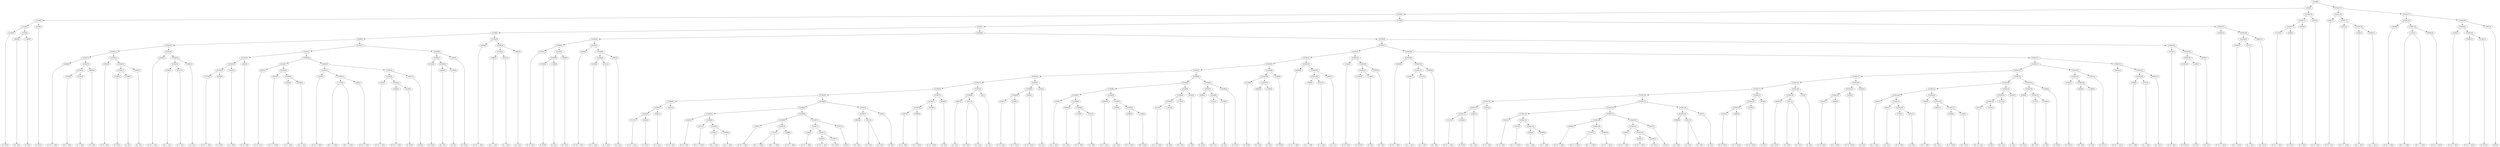 digraph sample{
"L5149(0)"->"[D  Fis](0)"
"L3649(0)"->"[Fis  A](0)"
"L-2386(0)"->"[D  A](0)"
"L5538(5)"->"L3649(0)"
"L5538(5)"->"L-2386(0)"
"L5538(4)"->"L5149(0)"
"L5538(4)"->"L5538(5)"
"L5149(1)"->"[D  Fis](1)"
"L5538(3)"->"L5538(4)"
"L5538(3)"->"L5149(1)"
"L4308(0)"->"[E  Fis  G  A](0)"
"L3289(0)"->"[Cis  G  A](0)"
"L4741(0)"->"[E  G  A](0)"
"L5538(14)"->"L3289(0)"
"L5538(14)"->"L4741(0)"
"L3895(0)"->"[Cis  A](0)"
"L5538(13)"->"L5538(14)"
"L5538(13)"->"L3895(0)"
"L5538(12)"->"L4308(0)"
"L5538(12)"->"L5538(13)"
"L1954(0)"->"[D  Fis  A](0)"
"L5149(2)"->"[D  Fis](2)"
"L-2386(1)"->"[D  A](1)"
"L5538(17)"->"L5149(2)"
"L5538(17)"->"L-2386(1)"
"L3649(1)"->"[Fis  A](1)"
"L5538(16)"->"L5538(17)"
"L5538(16)"->"L3649(1)"
"L5538(15)"->"L1954(0)"
"L5538(15)"->"L5538(16)"
"L5538(11)"->"L5538(12)"
"L5538(11)"->"L5538(15)"
"L4308(1)"->"[E  Fis  G  A](1)"
"L3289(1)"->"[Cis  G  A](1)"
"L4741(1)"->"[E  G  A](1)"
"L5538(20)"->"L3289(1)"
"L5538(20)"->"L4741(1)"
"L3895(1)"->"[Cis  A](1)"
"L5538(19)"->"L5538(20)"
"L5538(19)"->"L3895(1)"
"L5538(18)"->"L4308(1)"
"L5538(18)"->"L5538(19)"
"L5538(10)"->"L5538(11)"
"L5538(10)"->"L5538(18)"
"L-2279(0)"->"[D  Fis  G  A](0)"
"L4296(0)"->"[E  Fis](0)"
"L5538(25)"->"L-2279(0)"
"L5538(25)"->"L4296(0)"
"L4392(0)"->"[D  A  B](0)"
"L5538(24)"->"L5538(25)"
"L5538(24)"->"L4392(0)"
"L4581(0)"->"[E  Fis  G](0)"
"L5538(23)"->"L5538(24)"
"L5538(23)"->"L4581(0)"
"L4581(1)"->"[E  Fis  G](1)"
"L2875(0)"->"[D  E  G  Gis](0)"
"L3564(0)"->"[Cis  E  A](0)"
"L3289(2)"->"[Cis  G  A](2)"
"L5538(29)"->"L3564(0)"
"L5538(29)"->"L3289(2)"
"L5538(28)"->"L2875(0)"
"L5538(28)"->"L5538(29)"
"L5538(27)"->"L4581(1)"
"L5538(27)"->"L5538(28)"
"L1658(0)"->"[D  Fis  G  B](0)"
"L-2253(0)"->"[Fis  G  A  B](0)"
"L-2253(0)"->"[Fis  G  A  B](1)"
"L4308(2)"->"[E  Fis  G  A](2)"
"L5538(32)"->"L-2253(0)"
"L5538(32)"->"L4308(2)"
"L5538(31)"->"L1658(0)"
"L5538(31)"->"L5538(32)"
"L1658(1)"->"[D  Fis  G  B](1)"
"L4308(3)"->"[E  Fis  G  A](3)"
"L5149(3)"->"[D  Fis](3)"
"L5538(35)"->"L4308(3)"
"L5538(35)"->"L5149(3)"
"L5538(34)"->"L1658(1)"
"L5538(34)"->"L5538(35)"
"L5007(0)"->"[rest](0)"
"L5538(33)"->"L5538(34)"
"L5538(33)"->"L5007(0)"
"L5538(30)"->"L5538(31)"
"L5538(30)"->"L5538(33)"
"L5538(26)"->"L5538(27)"
"L5538(26)"->"L5538(30)"
"L5538(22)"->"L5538(23)"
"L5538(22)"->"L5538(26)"
"L5149(4)"->"[D  Fis](4)"
"L3649(2)"->"[Fis  A](2)"
"L-2386(2)"->"[D  A](2)"
"L5538(38)"->"L3649(2)"
"L5538(38)"->"L-2386(2)"
"L5538(37)"->"L5149(4)"
"L5538(37)"->"L5538(38)"
"L5149(5)"->"[D  Fis](5)"
"L5538(36)"->"L5538(37)"
"L5538(36)"->"L5149(5)"
"L5538(21)"->"L5538(22)"
"L5538(21)"->"L5538(36)"
"L5538(9)"->"L5538(10)"
"L5538(9)"->"L5538(21)"
"L4308(4)"->"[E  Fis  G  A](4)"
"L3289(3)"->"[Cis  G  A](3)"
"L4741(2)"->"[E  G  A](2)"
"L5538(41)"->"L3289(3)"
"L5538(41)"->"L4741(2)"
"L3895(2)"->"[Cis  A](2)"
"L5538(40)"->"L5538(41)"
"L5538(40)"->"L3895(2)"
"L5538(39)"->"L4308(4)"
"L5538(39)"->"L5538(40)"
"L5538(8)"->"L5538(9)"
"L5538(8)"->"L5538(39)"
"L1954(1)"->"[D  Fis  A](1)"
"L5149(6)"->"[D  Fis](6)"
"L-2386(3)"->"[D  A](3)"
"L5538(46)"->"L5149(6)"
"L5538(46)"->"L-2386(3)"
"L3649(3)"->"[Fis  A](3)"
"L5538(45)"->"L5538(46)"
"L5538(45)"->"L3649(3)"
"L5538(44)"->"L1954(1)"
"L5538(44)"->"L5538(45)"
"L4308(5)"->"[E  Fis  G  A](5)"
"L3289(4)"->"[Cis  G  A](4)"
"L4741(3)"->"[E  G  A](3)"
"L5538(49)"->"L3289(4)"
"L5538(49)"->"L4741(3)"
"L3895(3)"->"[Cis  A](3)"
"L5538(48)"->"L5538(49)"
"L5538(48)"->"L3895(3)"
"L5538(47)"->"L4308(5)"
"L5538(47)"->"L5538(48)"
"L5538(43)"->"L5538(44)"
"L5538(43)"->"L5538(47)"
"L-2279(1)"->"[D  Fis  G  A](1)"
"L4296(1)"->"[E  Fis](1)"
"L5538(62)"->"L-2279(1)"
"L5538(62)"->"L4296(1)"
"L4392(1)"->"[D  A  B](1)"
"L5538(61)"->"L5538(62)"
"L5538(61)"->"L4392(1)"
"L4581(2)"->"[E  Fis  G](2)"
"L5538(60)"->"L5538(61)"
"L5538(60)"->"L4581(2)"
"L4581(3)"->"[E  Fis  G](3)"
"L2875(1)"->"[D  E  G  Gis](1)"
"L3564(1)"->"[Cis  E  A](1)"
"L3289(5)"->"[Cis  G  A](5)"
"L5538(67)"->"L3564(1)"
"L5538(67)"->"L3289(5)"
"L5538(66)"->"L2875(1)"
"L5538(66)"->"L5538(67)"
"L5538(65)"->"L4581(3)"
"L5538(65)"->"L5538(66)"
"L1658(2)"->"[D  Fis  G  B](2)"
"L-2253(1)"->"[Fis  G  A  B](2)"
"L-2253(1)"->"[Fis  G  A  B](3)"
"L4308(6)"->"[E  Fis  G  A](6)"
"L5538(70)"->"L-2253(1)"
"L5538(70)"->"L4308(6)"
"L5538(69)"->"L1658(2)"
"L5538(69)"->"L5538(70)"
"L1658(3)"->"[D  Fis  G  B](3)"
"L4308(7)"->"[E  Fis  G  A](7)"
"L5149(7)"->"[D  Fis](7)"
"L5538(73)"->"L4308(7)"
"L5538(73)"->"L5149(7)"
"L5538(72)"->"L1658(3)"
"L5538(72)"->"L5538(73)"
"L5007(1)"->"[rest](1)"
"L5538(71)"->"L5538(72)"
"L5538(71)"->"L5007(1)"
"L5538(68)"->"L5538(69)"
"L5538(68)"->"L5538(71)"
"L5538(64)"->"L5538(65)"
"L5538(64)"->"L5538(68)"
"L3895(4)"->"[Cis  A](4)"
"L3911(0)"->"[Cis  E](0)"
"L3911(0)"->"[Cis  E](1)"
"L5538(75)"->"L3895(4)"
"L5538(75)"->"L3911(0)"
"L93(0)"->"[E  A](0)"
"L5538(74)"->"L5538(75)"
"L5538(74)"->"L93(0)"
"L5538(63)"->"L5538(64)"
"L5538(63)"->"L5538(74)"
"L5538(59)"->"L5538(60)"
"L5538(59)"->"L5538(63)"
"L5002(0)"->"[D  Gis  B](0)"
"L4586(0)"->"[D  E  Gis](0)"
"L5538(78)"->"L5002(0)"
"L5538(78)"->"L4586(0)"
"L5038(0)"->"[E  Fis  Gis](0)"
"L5538(77)"->"L5538(78)"
"L5538(77)"->"L5038(0)"
"L4294(0)"->"[D  E](0)"
"L5538(76)"->"L5538(77)"
"L5538(76)"->"L4294(0)"
"L5538(58)"->"L5538(59)"
"L5538(58)"->"L5538(76)"
"L3895(5)"->"[Cis  A](5)"
"L3911(1)"->"[Cis  E](2)"
"L3911(1)"->"[Cis  E](3)"
"L5538(80)"->"L3895(5)"
"L5538(80)"->"L3911(1)"
"L93(1)"->"[E  A](1)"
"L5538(79)"->"L5538(80)"
"L5538(79)"->"L93(1)"
"L5538(57)"->"L5538(58)"
"L5538(57)"->"L5538(79)"
"L5002(1)"->"[D  Gis  B](1)"
"L4586(1)"->"[D  E  Gis](1)"
"L5538(83)"->"L5002(1)"
"L5538(83)"->"L4586(1)"
"L5038(1)"->"[E  Fis  Gis](1)"
"L5538(82)"->"L5538(83)"
"L5538(82)"->"L5038(1)"
"L4294(1)"->"[D  E](1)"
"L5538(81)"->"L5538(82)"
"L5538(81)"->"L4294(1)"
"L5538(56)"->"L5538(57)"
"L5538(56)"->"L5538(81)"
"L3564(2)"->"[Cis  E  A](2)"
"L4602(0)"->"[Cis  D](0)"
"L2796(0)"->"[D  Fis  B](0)"
"L4032(0)"->"[Cis  B](0)"
"L5538(89)"->"L2796(0)"
"L5538(89)"->"L4032(0)"
"L5538(88)"->"L4602(0)"
"L5538(88)"->"L5538(89)"
"L5538(87)"->"L3564(2)"
"L5538(87)"->"L5538(88)"
"L3564(3)"->"[Cis  E  A](3)"
"L3895(6)"->"[Cis  A](6)"
"L4586(2)"->"[D  E  Gis](2)"
"L-2266(0)"->"[Fis  Gis](0)"
"L5538(92)"->"L4586(2)"
"L5538(92)"->"L-2266(0)"
"L5538(91)"->"L3895(6)"
"L5538(91)"->"L5538(92)"
"L5538(90)"->"L3564(3)"
"L5538(90)"->"L5538(91)"
"L5538(86)"->"L5538(87)"
"L5538(86)"->"L5538(90)"
"L4373(0)"->"[Cis  Gis  A](0)"
"L-2302(0)"->"[A  B](0)"
"L5538(95)"->"L4373(0)"
"L5538(95)"->"L-2302(0)"
"L3732(0)"->"[Fis  G](0)"
"L5538(94)"->"L5538(95)"
"L5538(94)"->"L3732(0)"
"L1628(0)"->"[G  A](0)"
"L5538(93)"->"L5538(94)"
"L5538(93)"->"L1628(0)"
"L5538(85)"->"L5538(86)"
"L5538(85)"->"L5538(93)"
"L4296(2)"->"[E  Fis](2)"
"L3732(1)"->"[Fis  G](1)"
"L1628(1)"->"[G  A](1)"
"L5538(98)"->"L3732(1)"
"L5538(98)"->"L1628(1)"
"L5538(97)"->"L4296(2)"
"L5538(97)"->"L5538(98)"
"L4296(3)"->"[E  Fis](3)"
"L5538(96)"->"L5538(97)"
"L5538(96)"->"L4296(3)"
"L5538(84)"->"L5538(85)"
"L5538(84)"->"L5538(96)"
"L5538(55)"->"L5538(56)"
"L5538(55)"->"L5538(84)"
"L5149(8)"->"[D  Fis](8)"
"L3649(4)"->"[Fis  A](4)"
"L-2386(4)"->"[D  A](4)"
"L5538(101)"->"L3649(4)"
"L5538(101)"->"L-2386(4)"
"L5538(100)"->"L5149(8)"
"L5538(100)"->"L5538(101)"
"L5149(9)"->"[D  Fis](9)"
"L5538(99)"->"L5538(100)"
"L5538(99)"->"L5149(9)"
"L5538(54)"->"L5538(55)"
"L5538(54)"->"L5538(99)"
"L4308(8)"->"[E  Fis  G  A](8)"
"L3289(6)"->"[Cis  G  A](6)"
"L4741(4)"->"[E  G  A](4)"
"L5538(104)"->"L3289(6)"
"L5538(104)"->"L4741(4)"
"L3895(7)"->"[Cis  A](7)"
"L5538(103)"->"L5538(104)"
"L5538(103)"->"L3895(7)"
"L5538(102)"->"L4308(8)"
"L5538(102)"->"L5538(103)"
"L5538(53)"->"L5538(54)"
"L5538(53)"->"L5538(102)"
"L1954(2)"->"[D  Fis  A](2)"
"L5149(10)"->"[D  Fis](10)"
"L-2386(5)"->"[D  A](5)"
"L5538(107)"->"L5149(10)"
"L5538(107)"->"L-2386(5)"
"L3649(5)"->"[Fis  A](5)"
"L5538(106)"->"L5538(107)"
"L5538(106)"->"L3649(5)"
"L5538(105)"->"L1954(2)"
"L5538(105)"->"L5538(106)"
"L5538(52)"->"L5538(53)"
"L5538(52)"->"L5538(105)"
"L4308(9)"->"[E  Fis  G  A](9)"
"L3289(7)"->"[Cis  G  A](7)"
"L4741(5)"->"[E  G  A](5)"
"L5538(111)"->"L3289(7)"
"L5538(111)"->"L4741(5)"
"L3895(8)"->"[Cis  A](8)"
"L5538(110)"->"L5538(111)"
"L5538(110)"->"L3895(8)"
"L5538(109)"->"L4308(9)"
"L5538(109)"->"L5538(110)"
"L-2279(2)"->"[D  Fis  G  A](2)"
"L4296(4)"->"[E  Fis](4)"
"L5538(121)"->"L-2279(2)"
"L5538(121)"->"L4296(4)"
"L4392(2)"->"[D  A  B](2)"
"L5538(120)"->"L5538(121)"
"L5538(120)"->"L4392(2)"
"L4581(4)"->"[E  Fis  G](4)"
"L5538(119)"->"L5538(120)"
"L5538(119)"->"L4581(4)"
"L4581(5)"->"[E  Fis  G](5)"
"L2875(2)"->"[D  E  G  Gis](2)"
"L3564(4)"->"[Cis  E  A](4)"
"L3289(8)"->"[Cis  G  A](8)"
"L5538(126)"->"L3564(4)"
"L5538(126)"->"L3289(8)"
"L5538(125)"->"L2875(2)"
"L5538(125)"->"L5538(126)"
"L5538(124)"->"L4581(5)"
"L5538(124)"->"L5538(125)"
"L1658(4)"->"[D  Fis  G  B](4)"
"L-2253(2)"->"[Fis  G  A  B](4)"
"L-2253(2)"->"[Fis  G  A  B](5)"
"L4308(10)"->"[E  Fis  G  A](10)"
"L5538(129)"->"L-2253(2)"
"L5538(129)"->"L4308(10)"
"L5538(128)"->"L1658(4)"
"L5538(128)"->"L5538(129)"
"L1658(5)"->"[D  Fis  G  B](5)"
"L4308(11)"->"[E  Fis  G  A](11)"
"L5149(11)"->"[D  Fis](11)"
"L5538(132)"->"L4308(11)"
"L5538(132)"->"L5149(11)"
"L5538(131)"->"L1658(5)"
"L5538(131)"->"L5538(132)"
"L5007(2)"->"[rest](2)"
"L5538(130)"->"L5538(131)"
"L5538(130)"->"L5007(2)"
"L5538(127)"->"L5538(128)"
"L5538(127)"->"L5538(130)"
"L5538(123)"->"L5538(124)"
"L5538(123)"->"L5538(127)"
"L3895(9)"->"[Cis  A](9)"
"L3911(2)"->"[Cis  E](4)"
"L3911(2)"->"[Cis  E](5)"
"L5538(134)"->"L3895(9)"
"L5538(134)"->"L3911(2)"
"L93(2)"->"[E  A](2)"
"L5538(133)"->"L5538(134)"
"L5538(133)"->"L93(2)"
"L5538(122)"->"L5538(123)"
"L5538(122)"->"L5538(133)"
"L5538(118)"->"L5538(119)"
"L5538(118)"->"L5538(122)"
"L5002(2)"->"[D  Gis  B](2)"
"L4586(3)"->"[D  E  Gis](3)"
"L5538(137)"->"L5002(2)"
"L5538(137)"->"L4586(3)"
"L5038(2)"->"[E  Fis  Gis](2)"
"L5538(136)"->"L5538(137)"
"L5538(136)"->"L5038(2)"
"L4294(2)"->"[D  E](2)"
"L5538(135)"->"L5538(136)"
"L5538(135)"->"L4294(2)"
"L5538(117)"->"L5538(118)"
"L5538(117)"->"L5538(135)"
"L3895(10)"->"[Cis  A](10)"
"L3911(3)"->"[Cis  E](6)"
"L3911(3)"->"[Cis  E](7)"
"L5538(139)"->"L3895(10)"
"L5538(139)"->"L3911(3)"
"L93(3)"->"[E  A](3)"
"L5538(138)"->"L5538(139)"
"L5538(138)"->"L93(3)"
"L5538(116)"->"L5538(117)"
"L5538(116)"->"L5538(138)"
"L5002(3)"->"[D  Gis  B](3)"
"L4586(4)"->"[D  E  Gis](4)"
"L5538(142)"->"L5002(3)"
"L5538(142)"->"L4586(4)"
"L5038(3)"->"[E  Fis  Gis](3)"
"L5538(141)"->"L5538(142)"
"L5538(141)"->"L5038(3)"
"L4294(3)"->"[D  E](3)"
"L5538(140)"->"L5538(141)"
"L5538(140)"->"L4294(3)"
"L5538(115)"->"L5538(116)"
"L5538(115)"->"L5538(140)"
"L3564(5)"->"[Cis  E  A](5)"
"L4602(1)"->"[Cis  D](1)"
"L2796(1)"->"[D  Fis  B](1)"
"L4032(1)"->"[Cis  B](1)"
"L5538(148)"->"L2796(1)"
"L5538(148)"->"L4032(1)"
"L5538(147)"->"L4602(1)"
"L5538(147)"->"L5538(148)"
"L5538(146)"->"L3564(5)"
"L5538(146)"->"L5538(147)"
"L3564(6)"->"[Cis  E  A](6)"
"L3895(11)"->"[Cis  A](11)"
"L4586(5)"->"[D  E  Gis](5)"
"L-2266(1)"->"[Fis  Gis](1)"
"L5538(151)"->"L4586(5)"
"L5538(151)"->"L-2266(1)"
"L5538(150)"->"L3895(11)"
"L5538(150)"->"L5538(151)"
"L5538(149)"->"L3564(6)"
"L5538(149)"->"L5538(150)"
"L5538(145)"->"L5538(146)"
"L5538(145)"->"L5538(149)"
"L4373(1)"->"[Cis  Gis  A](1)"
"L-2302(1)"->"[A  B](1)"
"L5538(154)"->"L4373(1)"
"L5538(154)"->"L-2302(1)"
"L3732(2)"->"[Fis  G](2)"
"L5538(153)"->"L5538(154)"
"L5538(153)"->"L3732(2)"
"L1628(2)"->"[G  A](2)"
"L5538(152)"->"L5538(153)"
"L5538(152)"->"L1628(2)"
"L5538(144)"->"L5538(145)"
"L5538(144)"->"L5538(152)"
"L4296(5)"->"[E  Fis](5)"
"L3732(3)"->"[Fis  G](3)"
"L1628(3)"->"[G  A](3)"
"L5538(157)"->"L3732(3)"
"L5538(157)"->"L1628(3)"
"L5538(156)"->"L4296(5)"
"L5538(156)"->"L5538(157)"
"L4296(6)"->"[E  Fis](6)"
"L5538(155)"->"L5538(156)"
"L5538(155)"->"L4296(6)"
"L5538(143)"->"L5538(144)"
"L5538(143)"->"L5538(155)"
"L5538(114)"->"L5538(115)"
"L5538(114)"->"L5538(143)"
"L5149(12)"->"[D  Fis](12)"
"L3649(6)"->"[Fis  A](6)"
"L-2386(6)"->"[D  A](6)"
"L5538(160)"->"L3649(6)"
"L5538(160)"->"L-2386(6)"
"L5538(159)"->"L5149(12)"
"L5538(159)"->"L5538(160)"
"L5149(13)"->"[D  Fis](13)"
"L5538(158)"->"L5538(159)"
"L5538(158)"->"L5149(13)"
"L5538(113)"->"L5538(114)"
"L5538(113)"->"L5538(158)"
"L4308(12)"->"[E  Fis  G  A](12)"
"L3289(9)"->"[Cis  G  A](9)"
"L4741(6)"->"[E  G  A](6)"
"L5538(163)"->"L3289(9)"
"L5538(163)"->"L4741(6)"
"L3895(12)"->"[Cis  A](12)"
"L5538(162)"->"L5538(163)"
"L5538(162)"->"L3895(12)"
"L5538(161)"->"L4308(12)"
"L5538(161)"->"L5538(162)"
"L5538(112)"->"L5538(113)"
"L5538(112)"->"L5538(161)"
"L5538(108)"->"L5538(109)"
"L5538(108)"->"L5538(112)"
"L5538(51)"->"L5538(52)"
"L5538(51)"->"L5538(108)"
"L1954(3)"->"[D  Fis  A](3)"
"L5149(14)"->"[D  Fis](14)"
"L-2386(7)"->"[D  A](7)"
"L5538(166)"->"L5149(14)"
"L5538(166)"->"L-2386(7)"
"L3649(7)"->"[Fis  A](7)"
"L5538(165)"->"L5538(166)"
"L5538(165)"->"L3649(7)"
"L5538(164)"->"L1954(3)"
"L5538(164)"->"L5538(165)"
"L5538(50)"->"L5538(51)"
"L5538(50)"->"L5538(164)"
"L5538(42)"->"L5538(43)"
"L5538(42)"->"L5538(50)"
"L5538(7)"->"L5538(8)"
"L5538(7)"->"L5538(42)"
"L4308(13)"->"[E  Fis  G  A](13)"
"L3289(10)"->"[Cis  G  A](10)"
"L4741(7)"->"[E  G  A](7)"
"L5538(169)"->"L3289(10)"
"L5538(169)"->"L4741(7)"
"L3895(13)"->"[Cis  A](13)"
"L5538(168)"->"L5538(169)"
"L5538(168)"->"L3895(13)"
"L5538(167)"->"L4308(13)"
"L5538(167)"->"L5538(168)"
"L5538(6)"->"L5538(7)"
"L5538(6)"->"L5538(167)"
"L5538(2)"->"L5538(3)"
"L5538(2)"->"L5538(6)"
"L-2279(3)"->"[D  Fis  G  A](3)"
"L4296(7)"->"[E  Fis](7)"
"L5538(172)"->"L-2279(3)"
"L5538(172)"->"L4296(7)"
"L4392(3)"->"[D  A  B](3)"
"L5538(171)"->"L5538(172)"
"L5538(171)"->"L4392(3)"
"L4581(6)"->"[E  Fis  G](6)"
"L5538(170)"->"L5538(171)"
"L5538(170)"->"L4581(6)"
"L5538(1)"->"L5538(2)"
"L5538(1)"->"L5538(170)"
"L4581(7)"->"[E  Fis  G](7)"
"L2875(3)"->"[D  E  G  Gis](3)"
"L3564(7)"->"[Cis  E  A](7)"
"L3289(11)"->"[Cis  G  A](11)"
"L5538(176)"->"L3564(7)"
"L5538(176)"->"L3289(11)"
"L5538(175)"->"L2875(3)"
"L5538(175)"->"L5538(176)"
"L5538(174)"->"L4581(7)"
"L5538(174)"->"L5538(175)"
"L1658(6)"->"[D  Fis  G  B](6)"
"L-2253(3)"->"[Fis  G  A  B](6)"
"L-2253(3)"->"[Fis  G  A  B](7)"
"L4308(14)"->"[E  Fis  G  A](14)"
"L5538(179)"->"L-2253(3)"
"L5538(179)"->"L4308(14)"
"L5538(178)"->"L1658(6)"
"L5538(178)"->"L5538(179)"
"L1658(7)"->"[D  Fis  G  B](7)"
"L4308(15)"->"[E  Fis  G  A](15)"
"L5149(15)"->"[D  Fis](15)"
"L5538(182)"->"L4308(15)"
"L5538(182)"->"L5149(15)"
"L5538(181)"->"L1658(7)"
"L5538(181)"->"L5538(182)"
"L5007(3)"->"[rest](3)"
"L5538(180)"->"L5538(181)"
"L5538(180)"->"L5007(3)"
"L5538(177)"->"L5538(178)"
"L5538(177)"->"L5538(180)"
"L5538(173)"->"L5538(174)"
"L5538(173)"->"L5538(177)"
"L5538(0)"->"L5538(1)"
"L5538(0)"->"L5538(173)"
{rank = min; "L5538(0)"}
{rank = same; "L5538(1)"; "L5538(173)";}
{rank = same; "L5538(2)"; "L5538(170)"; "L5538(174)"; "L5538(177)";}
{rank = same; "L5538(3)"; "L5538(6)"; "L5538(171)"; "L4581(6)"; "L4581(7)"; "L5538(175)"; "L5538(178)"; "L5538(180)";}
{rank = same; "L5538(4)"; "L5149(1)"; "L5538(7)"; "L5538(167)"; "L5538(172)"; "L4392(3)"; "L2875(3)"; "L5538(176)"; "L1658(6)"; "L5538(179)"; "L5538(181)"; "L5007(3)";}
{rank = same; "L5149(0)"; "L5538(5)"; "L5538(8)"; "L5538(42)"; "L4308(13)"; "L5538(168)"; "L-2279(3)"; "L4296(7)"; "L3564(7)"; "L3289(11)"; "L-2253(3)"; "L4308(14)"; "L1658(7)"; "L5538(182)";}
{rank = same; "L3649(0)"; "L-2386(0)"; "L5538(9)"; "L5538(39)"; "L5538(43)"; "L5538(50)"; "L5538(169)"; "L3895(13)"; "L4308(15)"; "L5149(15)";}
{rank = same; "L5538(10)"; "L5538(21)"; "L4308(4)"; "L5538(40)"; "L5538(44)"; "L5538(47)"; "L5538(51)"; "L5538(164)"; "L3289(10)"; "L4741(7)";}
{rank = same; "L5538(11)"; "L5538(18)"; "L5538(22)"; "L5538(36)"; "L5538(41)"; "L3895(2)"; "L1954(1)"; "L5538(45)"; "L4308(5)"; "L5538(48)"; "L5538(52)"; "L5538(108)"; "L1954(3)"; "L5538(165)";}
{rank = same; "L5538(12)"; "L5538(15)"; "L4308(1)"; "L5538(19)"; "L5538(23)"; "L5538(26)"; "L5538(37)"; "L5149(5)"; "L3289(3)"; "L4741(2)"; "L5538(46)"; "L3649(3)"; "L5538(49)"; "L3895(3)"; "L5538(53)"; "L5538(105)"; "L5538(109)"; "L5538(112)"; "L5538(166)"; "L3649(7)";}
{rank = same; "L4308(0)"; "L5538(13)"; "L1954(0)"; "L5538(16)"; "L5538(20)"; "L3895(1)"; "L5538(24)"; "L4581(0)"; "L5538(27)"; "L5538(30)"; "L5149(4)"; "L5538(38)"; "L5149(6)"; "L-2386(3)"; "L3289(4)"; "L4741(3)"; "L5538(54)"; "L5538(102)"; "L1954(2)"; "L5538(106)"; "L4308(9)"; "L5538(110)"; "L5538(113)"; "L5538(161)"; "L5149(14)"; "L-2386(7)";}
{rank = same; "L5538(14)"; "L3895(0)"; "L5538(17)"; "L3649(1)"; "L3289(1)"; "L4741(1)"; "L5538(25)"; "L4392(0)"; "L4581(1)"; "L5538(28)"; "L5538(31)"; "L5538(33)"; "L3649(2)"; "L-2386(2)"; "L5538(55)"; "L5538(99)"; "L4308(8)"; "L5538(103)"; "L5538(107)"; "L3649(5)"; "L5538(111)"; "L3895(8)"; "L5538(114)"; "L5538(158)"; "L4308(12)"; "L5538(162)";}
{rank = same; "L3289(0)"; "L4741(0)"; "L5149(2)"; "L-2386(1)"; "L-2279(0)"; "L4296(0)"; "L2875(0)"; "L5538(29)"; "L1658(0)"; "L5538(32)"; "L5538(34)"; "L5007(0)"; "L5538(56)"; "L5538(84)"; "L5538(100)"; "L5149(9)"; "L5538(104)"; "L3895(7)"; "L5149(10)"; "L-2386(5)"; "L3289(7)"; "L4741(5)"; "L5538(115)"; "L5538(143)"; "L5538(159)"; "L5149(13)"; "L5538(163)"; "L3895(12)";}
{rank = same; "L3564(0)"; "L3289(2)"; "L-2253(0)"; "L4308(2)"; "L1658(1)"; "L5538(35)"; "L5538(57)"; "L5538(81)"; "L5538(85)"; "L5538(96)"; "L5149(8)"; "L5538(101)"; "L3289(6)"; "L4741(4)"; "L5538(116)"; "L5538(140)"; "L5538(144)"; "L5538(155)"; "L5149(12)"; "L5538(160)"; "L3289(9)"; "L4741(6)";}
{rank = same; "L4308(3)"; "L5149(3)"; "L5538(58)"; "L5538(79)"; "L5538(82)"; "L4294(1)"; "L5538(86)"; "L5538(93)"; "L5538(97)"; "L4296(3)"; "L3649(4)"; "L-2386(4)"; "L5538(117)"; "L5538(138)"; "L5538(141)"; "L4294(3)"; "L5538(145)"; "L5538(152)"; "L5538(156)"; "L4296(6)"; "L3649(6)"; "L-2386(6)";}
{rank = same; "L5538(59)"; "L5538(76)"; "L5538(80)"; "L93(1)"; "L5538(83)"; "L5038(1)"; "L5538(87)"; "L5538(90)"; "L5538(94)"; "L1628(0)"; "L4296(2)"; "L5538(98)"; "L5538(118)"; "L5538(135)"; "L5538(139)"; "L93(3)"; "L5538(142)"; "L5038(3)"; "L5538(146)"; "L5538(149)"; "L5538(153)"; "L1628(2)"; "L4296(5)"; "L5538(157)";}
{rank = same; "L5538(60)"; "L5538(63)"; "L5538(77)"; "L4294(0)"; "L3895(5)"; "L3911(1)"; "L5002(1)"; "L4586(1)"; "L3564(2)"; "L5538(88)"; "L3564(3)"; "L5538(91)"; "L5538(95)"; "L3732(0)"; "L3732(1)"; "L1628(1)"; "L5538(119)"; "L5538(122)"; "L5538(136)"; "L4294(2)"; "L3895(10)"; "L3911(3)"; "L5002(3)"; "L4586(4)"; "L3564(5)"; "L5538(147)"; "L3564(6)"; "L5538(150)"; "L5538(154)"; "L3732(2)"; "L3732(3)"; "L1628(3)";}
{rank = same; "L5538(61)"; "L4581(2)"; "L5538(64)"; "L5538(74)"; "L5538(78)"; "L5038(0)"; "L4602(0)"; "L5538(89)"; "L3895(6)"; "L5538(92)"; "L4373(0)"; "L-2302(0)"; "L5538(120)"; "L4581(4)"; "L5538(123)"; "L5538(133)"; "L5538(137)"; "L5038(2)"; "L4602(1)"; "L5538(148)"; "L3895(11)"; "L5538(151)"; "L4373(1)"; "L-2302(1)";}
{rank = same; "L5538(62)"; "L4392(1)"; "L5538(65)"; "L5538(68)"; "L5538(75)"; "L93(0)"; "L5002(0)"; "L4586(0)"; "L2796(0)"; "L4032(0)"; "L4586(2)"; "L-2266(0)"; "L5538(121)"; "L4392(2)"; "L5538(124)"; "L5538(127)"; "L5538(134)"; "L93(2)"; "L5002(2)"; "L4586(3)"; "L2796(1)"; "L4032(1)"; "L4586(5)"; "L-2266(1)";}
{rank = same; "L-2279(1)"; "L4296(1)"; "L4581(3)"; "L5538(66)"; "L5538(69)"; "L5538(71)"; "L3895(4)"; "L3911(0)"; "L-2279(2)"; "L4296(4)"; "L4581(5)"; "L5538(125)"; "L5538(128)"; "L5538(130)"; "L3895(9)"; "L3911(2)";}
{rank = same; "L2875(1)"; "L5538(67)"; "L1658(2)"; "L5538(70)"; "L5538(72)"; "L5007(1)"; "L2875(2)"; "L5538(126)"; "L1658(4)"; "L5538(129)"; "L5538(131)"; "L5007(2)";}
{rank = same; "L3564(1)"; "L3289(5)"; "L-2253(1)"; "L4308(6)"; "L1658(3)"; "L5538(73)"; "L3564(4)"; "L3289(8)"; "L-2253(2)"; "L4308(10)"; "L1658(5)"; "L5538(132)";}
{rank = same; "L4308(7)"; "L5149(7)"; "L4308(11)"; "L5149(11)";}
{rank = max; "[A  B](0)"; "[A  B](1)"; "[Cis  A](0)"; "[Cis  A](1)"; "[Cis  A](10)"; "[Cis  A](11)"; "[Cis  A](12)"; "[Cis  A](13)"; "[Cis  A](2)"; "[Cis  A](3)"; "[Cis  A](4)"; "[Cis  A](5)"; "[Cis  A](6)"; "[Cis  A](7)"; "[Cis  A](8)"; "[Cis  A](9)"; "[Cis  B](0)"; "[Cis  B](1)"; "[Cis  D](0)"; "[Cis  D](1)"; "[Cis  E  A](0)"; "[Cis  E  A](1)"; "[Cis  E  A](2)"; "[Cis  E  A](3)"; "[Cis  E  A](4)"; "[Cis  E  A](5)"; "[Cis  E  A](6)"; "[Cis  E  A](7)"; "[Cis  E](0)"; "[Cis  E](1)"; "[Cis  E](2)"; "[Cis  E](3)"; "[Cis  E](4)"; "[Cis  E](5)"; "[Cis  E](6)"; "[Cis  E](7)"; "[Cis  G  A](0)"; "[Cis  G  A](1)"; "[Cis  G  A](10)"; "[Cis  G  A](11)"; "[Cis  G  A](2)"; "[Cis  G  A](3)"; "[Cis  G  A](4)"; "[Cis  G  A](5)"; "[Cis  G  A](6)"; "[Cis  G  A](7)"; "[Cis  G  A](8)"; "[Cis  G  A](9)"; "[Cis  Gis  A](0)"; "[Cis  Gis  A](1)"; "[D  A  B](0)"; "[D  A  B](1)"; "[D  A  B](2)"; "[D  A  B](3)"; "[D  A](0)"; "[D  A](1)"; "[D  A](2)"; "[D  A](3)"; "[D  A](4)"; "[D  A](5)"; "[D  A](6)"; "[D  A](7)"; "[D  E  G  Gis](0)"; "[D  E  G  Gis](1)"; "[D  E  G  Gis](2)"; "[D  E  G  Gis](3)"; "[D  E  Gis](0)"; "[D  E  Gis](1)"; "[D  E  Gis](2)"; "[D  E  Gis](3)"; "[D  E  Gis](4)"; "[D  E  Gis](5)"; "[D  E](0)"; "[D  E](1)"; "[D  E](2)"; "[D  E](3)"; "[D  Fis  A](0)"; "[D  Fis  A](1)"; "[D  Fis  A](2)"; "[D  Fis  A](3)"; "[D  Fis  B](0)"; "[D  Fis  B](1)"; "[D  Fis  G  A](0)"; "[D  Fis  G  A](1)"; "[D  Fis  G  A](2)"; "[D  Fis  G  A](3)"; "[D  Fis  G  B](0)"; "[D  Fis  G  B](1)"; "[D  Fis  G  B](2)"; "[D  Fis  G  B](3)"; "[D  Fis  G  B](4)"; "[D  Fis  G  B](5)"; "[D  Fis  G  B](6)"; "[D  Fis  G  B](7)"; "[D  Fis](0)"; "[D  Fis](1)"; "[D  Fis](10)"; "[D  Fis](11)"; "[D  Fis](12)"; "[D  Fis](13)"; "[D  Fis](14)"; "[D  Fis](15)"; "[D  Fis](2)"; "[D  Fis](3)"; "[D  Fis](4)"; "[D  Fis](5)"; "[D  Fis](6)"; "[D  Fis](7)"; "[D  Fis](8)"; "[D  Fis](9)"; "[D  Gis  B](0)"; "[D  Gis  B](1)"; "[D  Gis  B](2)"; "[D  Gis  B](3)"; "[E  A](0)"; "[E  A](1)"; "[E  A](2)"; "[E  A](3)"; "[E  Fis  G  A](0)"; "[E  Fis  G  A](1)"; "[E  Fis  G  A](10)"; "[E  Fis  G  A](11)"; "[E  Fis  G  A](12)"; "[E  Fis  G  A](13)"; "[E  Fis  G  A](14)"; "[E  Fis  G  A](15)"; "[E  Fis  G  A](2)"; "[E  Fis  G  A](3)"; "[E  Fis  G  A](4)"; "[E  Fis  G  A](5)"; "[E  Fis  G  A](6)"; "[E  Fis  G  A](7)"; "[E  Fis  G  A](8)"; "[E  Fis  G  A](9)"; "[E  Fis  G](0)"; "[E  Fis  G](1)"; "[E  Fis  G](2)"; "[E  Fis  G](3)"; "[E  Fis  G](4)"; "[E  Fis  G](5)"; "[E  Fis  G](6)"; "[E  Fis  G](7)"; "[E  Fis  Gis](0)"; "[E  Fis  Gis](1)"; "[E  Fis  Gis](2)"; "[E  Fis  Gis](3)"; "[E  Fis](0)"; "[E  Fis](1)"; "[E  Fis](2)"; "[E  Fis](3)"; "[E  Fis](4)"; "[E  Fis](5)"; "[E  Fis](6)"; "[E  Fis](7)"; "[E  G  A](0)"; "[E  G  A](1)"; "[E  G  A](2)"; "[E  G  A](3)"; "[E  G  A](4)"; "[E  G  A](5)"; "[E  G  A](6)"; "[E  G  A](7)"; "[Fis  A](0)"; "[Fis  A](1)"; "[Fis  A](2)"; "[Fis  A](3)"; "[Fis  A](4)"; "[Fis  A](5)"; "[Fis  A](6)"; "[Fis  A](7)"; "[Fis  G  A  B](0)"; "[Fis  G  A  B](1)"; "[Fis  G  A  B](2)"; "[Fis  G  A  B](3)"; "[Fis  G  A  B](4)"; "[Fis  G  A  B](5)"; "[Fis  G  A  B](6)"; "[Fis  G  A  B](7)"; "[Fis  G](0)"; "[Fis  G](1)"; "[Fis  G](2)"; "[Fis  G](3)"; "[Fis  Gis](0)"; "[Fis  Gis](1)"; "[G  A](0)"; "[G  A](1)"; "[G  A](2)"; "[G  A](3)"; "[rest](0)"; "[rest](1)"; "[rest](2)"; "[rest](3)";}
}
